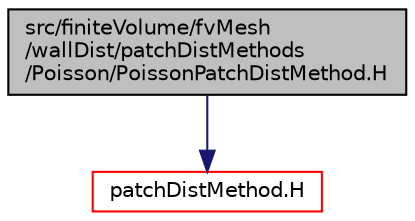 digraph "src/finiteVolume/fvMesh/wallDist/patchDistMethods/Poisson/PoissonPatchDistMethod.H"
{
  bgcolor="transparent";
  edge [fontname="Helvetica",fontsize="10",labelfontname="Helvetica",labelfontsize="10"];
  node [fontname="Helvetica",fontsize="10",shape=record];
  Node0 [label="src/finiteVolume/fvMesh\l/wallDist/patchDistMethods\l/Poisson/PoissonPatchDistMethod.H",height=0.2,width=0.4,color="black", fillcolor="grey75", style="filled", fontcolor="black"];
  Node0 -> Node1 [color="midnightblue",fontsize="10",style="solid",fontname="Helvetica"];
  Node1 [label="patchDistMethod.H",height=0.2,width=0.4,color="red",URL="$a03923.html"];
}
